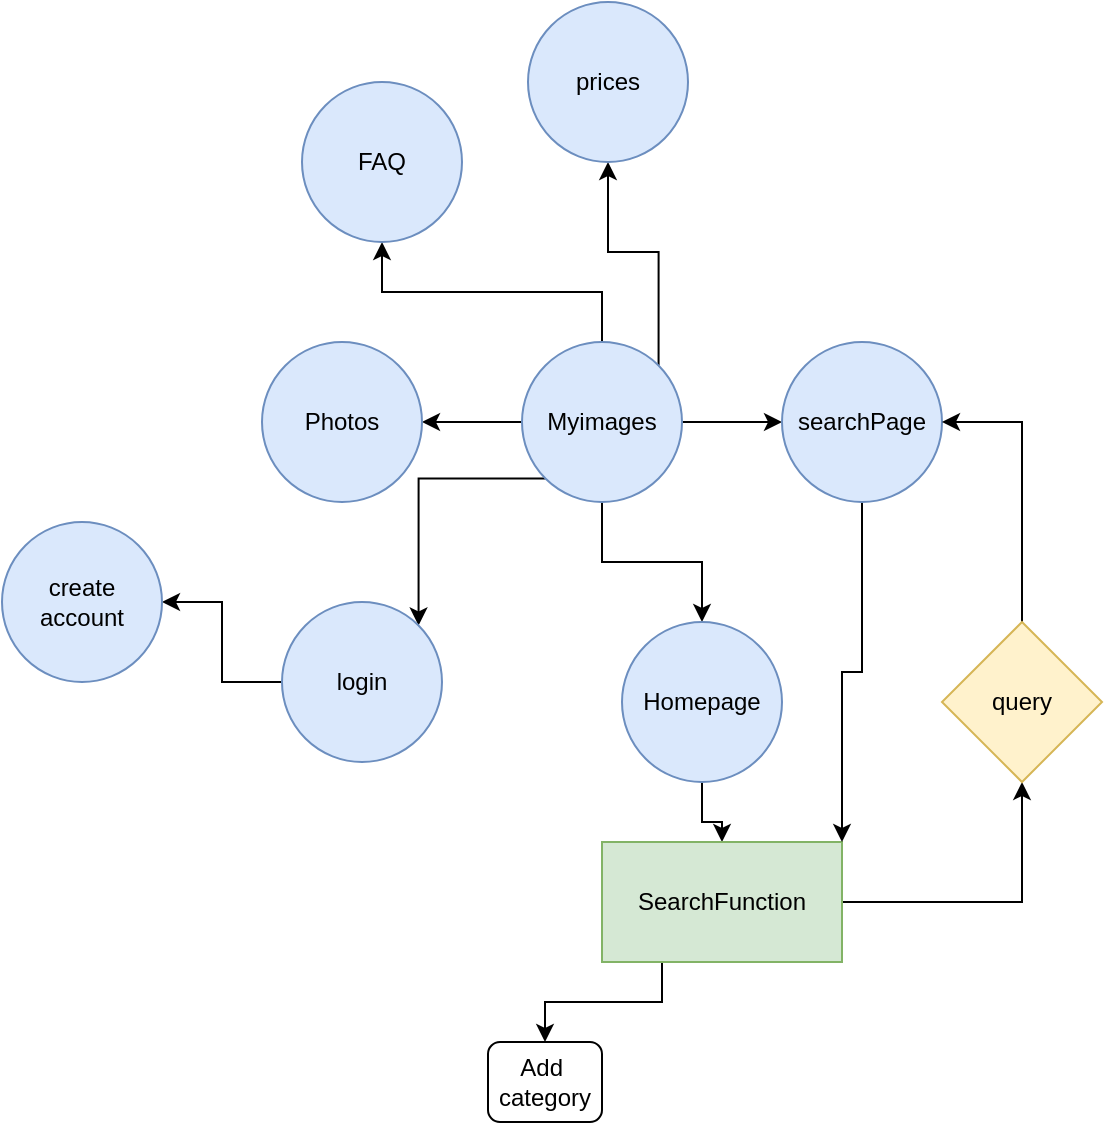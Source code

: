 <mxfile version="20.8.23" type="device"><diagram id="C5RBs43oDa-KdzZeNtuy" name="Page-1"><mxGraphModel dx="1366" dy="842" grid="1" gridSize="10" guides="1" tooltips="1" connect="1" arrows="1" fold="1" page="1" pageScale="1" pageWidth="827" pageHeight="1169" math="0" shadow="0"><root><mxCell id="WIyWlLk6GJQsqaUBKTNV-0"/><mxCell id="WIyWlLk6GJQsqaUBKTNV-1" parent="WIyWlLk6GJQsqaUBKTNV-0"/><mxCell id="9V5R1hQeDyndqyQhPnLN-3" style="edgeStyle=orthogonalEdgeStyle;rounded=0;orthogonalLoop=1;jettySize=auto;html=1;" edge="1" parent="WIyWlLk6GJQsqaUBKTNV-1" source="9V5R1hQeDyndqyQhPnLN-1" target="9V5R1hQeDyndqyQhPnLN-2"><mxGeometry relative="1" as="geometry"/></mxCell><mxCell id="9V5R1hQeDyndqyQhPnLN-8" style="edgeStyle=orthogonalEdgeStyle;rounded=0;orthogonalLoop=1;jettySize=auto;html=1;" edge="1" parent="WIyWlLk6GJQsqaUBKTNV-1" source="9V5R1hQeDyndqyQhPnLN-1" target="9V5R1hQeDyndqyQhPnLN-7"><mxGeometry relative="1" as="geometry"/></mxCell><mxCell id="9V5R1hQeDyndqyQhPnLN-11" style="edgeStyle=orthogonalEdgeStyle;rounded=0;orthogonalLoop=1;jettySize=auto;html=1;exitX=0;exitY=0.5;exitDx=0;exitDy=0;entryX=1;entryY=0.5;entryDx=0;entryDy=0;" edge="1" parent="WIyWlLk6GJQsqaUBKTNV-1" source="9V5R1hQeDyndqyQhPnLN-1" target="9V5R1hQeDyndqyQhPnLN-10"><mxGeometry relative="1" as="geometry"/></mxCell><mxCell id="9V5R1hQeDyndqyQhPnLN-14" style="edgeStyle=orthogonalEdgeStyle;rounded=0;orthogonalLoop=1;jettySize=auto;html=1;exitX=0.5;exitY=0;exitDx=0;exitDy=0;" edge="1" parent="WIyWlLk6GJQsqaUBKTNV-1" source="9V5R1hQeDyndqyQhPnLN-1" target="9V5R1hQeDyndqyQhPnLN-12"><mxGeometry relative="1" as="geometry"/></mxCell><mxCell id="9V5R1hQeDyndqyQhPnLN-18" style="edgeStyle=orthogonalEdgeStyle;rounded=0;orthogonalLoop=1;jettySize=auto;html=1;exitX=1;exitY=0;exitDx=0;exitDy=0;entryX=0.5;entryY=1;entryDx=0;entryDy=0;" edge="1" parent="WIyWlLk6GJQsqaUBKTNV-1" source="9V5R1hQeDyndqyQhPnLN-1" target="9V5R1hQeDyndqyQhPnLN-16"><mxGeometry relative="1" as="geometry"/></mxCell><mxCell id="9V5R1hQeDyndqyQhPnLN-21" style="edgeStyle=orthogonalEdgeStyle;rounded=0;orthogonalLoop=1;jettySize=auto;html=1;exitX=0;exitY=1;exitDx=0;exitDy=0;entryX=1;entryY=0;entryDx=0;entryDy=0;" edge="1" parent="WIyWlLk6GJQsqaUBKTNV-1" source="9V5R1hQeDyndqyQhPnLN-1" target="9V5R1hQeDyndqyQhPnLN-19"><mxGeometry relative="1" as="geometry"/></mxCell><mxCell id="9V5R1hQeDyndqyQhPnLN-1" value="Myimages" style="ellipse;whiteSpace=wrap;html=1;aspect=fixed;fillColor=#dae8fc;strokeColor=#6c8ebf;" vertex="1" parent="WIyWlLk6GJQsqaUBKTNV-1"><mxGeometry x="410" y="290" width="80" height="80" as="geometry"/></mxCell><mxCell id="9V5R1hQeDyndqyQhPnLN-13" style="edgeStyle=orthogonalEdgeStyle;rounded=0;orthogonalLoop=1;jettySize=auto;html=1;exitX=0.5;exitY=1;exitDx=0;exitDy=0;" edge="1" parent="WIyWlLk6GJQsqaUBKTNV-1" source="9V5R1hQeDyndqyQhPnLN-2" target="9V5R1hQeDyndqyQhPnLN-5"><mxGeometry relative="1" as="geometry"/></mxCell><mxCell id="9V5R1hQeDyndqyQhPnLN-2" value="Homepage" style="ellipse;whiteSpace=wrap;html=1;fillColor=#dae8fc;strokeColor=#6c8ebf;" vertex="1" parent="WIyWlLk6GJQsqaUBKTNV-1"><mxGeometry x="460" y="430" width="80" height="80" as="geometry"/></mxCell><mxCell id="9V5R1hQeDyndqyQhPnLN-25" style="edgeStyle=orthogonalEdgeStyle;rounded=0;orthogonalLoop=1;jettySize=auto;html=1;exitX=1;exitY=0.5;exitDx=0;exitDy=0;entryX=0.5;entryY=1;entryDx=0;entryDy=0;" edge="1" parent="WIyWlLk6GJQsqaUBKTNV-1" source="9V5R1hQeDyndqyQhPnLN-5" target="9V5R1hQeDyndqyQhPnLN-24"><mxGeometry relative="1" as="geometry"/></mxCell><mxCell id="9V5R1hQeDyndqyQhPnLN-31" style="edgeStyle=orthogonalEdgeStyle;rounded=0;orthogonalLoop=1;jettySize=auto;html=1;exitX=0.25;exitY=1;exitDx=0;exitDy=0;entryX=0.5;entryY=0;entryDx=0;entryDy=0;" edge="1" parent="WIyWlLk6GJQsqaUBKTNV-1" source="9V5R1hQeDyndqyQhPnLN-5" target="9V5R1hQeDyndqyQhPnLN-30"><mxGeometry relative="1" as="geometry"/></mxCell><mxCell id="9V5R1hQeDyndqyQhPnLN-5" value="SearchFunction" style="whiteSpace=wrap;html=1;fillColor=#d5e8d4;strokeColor=#82b366;" vertex="1" parent="WIyWlLk6GJQsqaUBKTNV-1"><mxGeometry x="450" y="540" width="120" height="60" as="geometry"/></mxCell><mxCell id="9V5R1hQeDyndqyQhPnLN-27" style="edgeStyle=orthogonalEdgeStyle;rounded=0;orthogonalLoop=1;jettySize=auto;html=1;exitX=0.5;exitY=1;exitDx=0;exitDy=0;entryX=1;entryY=0;entryDx=0;entryDy=0;" edge="1" parent="WIyWlLk6GJQsqaUBKTNV-1" source="9V5R1hQeDyndqyQhPnLN-7" target="9V5R1hQeDyndqyQhPnLN-5"><mxGeometry relative="1" as="geometry"/></mxCell><mxCell id="9V5R1hQeDyndqyQhPnLN-7" value="searchPage" style="ellipse;whiteSpace=wrap;html=1;aspect=fixed;fillColor=#dae8fc;strokeColor=#6c8ebf;" vertex="1" parent="WIyWlLk6GJQsqaUBKTNV-1"><mxGeometry x="540" y="290" width="80" height="80" as="geometry"/></mxCell><mxCell id="9V5R1hQeDyndqyQhPnLN-10" value="Photos" style="ellipse;whiteSpace=wrap;html=1;aspect=fixed;fillColor=#dae8fc;strokeColor=#6c8ebf;" vertex="1" parent="WIyWlLk6GJQsqaUBKTNV-1"><mxGeometry x="280" y="290" width="80" height="80" as="geometry"/></mxCell><mxCell id="9V5R1hQeDyndqyQhPnLN-12" value="FAQ" style="ellipse;whiteSpace=wrap;html=1;aspect=fixed;fillColor=#dae8fc;strokeColor=#6c8ebf;" vertex="1" parent="WIyWlLk6GJQsqaUBKTNV-1"><mxGeometry x="300" y="160" width="80" height="80" as="geometry"/></mxCell><mxCell id="9V5R1hQeDyndqyQhPnLN-16" value="prices" style="ellipse;whiteSpace=wrap;html=1;aspect=fixed;fillColor=#dae8fc;strokeColor=#6c8ebf;" vertex="1" parent="WIyWlLk6GJQsqaUBKTNV-1"><mxGeometry x="413" y="120" width="80" height="80" as="geometry"/></mxCell><mxCell id="9V5R1hQeDyndqyQhPnLN-23" style="edgeStyle=orthogonalEdgeStyle;rounded=0;orthogonalLoop=1;jettySize=auto;html=1;exitX=0;exitY=0.5;exitDx=0;exitDy=0;entryX=1;entryY=0.5;entryDx=0;entryDy=0;" edge="1" parent="WIyWlLk6GJQsqaUBKTNV-1" source="9V5R1hQeDyndqyQhPnLN-19" target="9V5R1hQeDyndqyQhPnLN-22"><mxGeometry relative="1" as="geometry"/></mxCell><mxCell id="9V5R1hQeDyndqyQhPnLN-19" value="login" style="ellipse;whiteSpace=wrap;html=1;aspect=fixed;fillColor=#dae8fc;strokeColor=#6c8ebf;" vertex="1" parent="WIyWlLk6GJQsqaUBKTNV-1"><mxGeometry x="290" y="420" width="80" height="80" as="geometry"/></mxCell><mxCell id="9V5R1hQeDyndqyQhPnLN-22" value="create&lt;br&gt;account" style="ellipse;whiteSpace=wrap;html=1;aspect=fixed;fillColor=#dae8fc;strokeColor=#6c8ebf;" vertex="1" parent="WIyWlLk6GJQsqaUBKTNV-1"><mxGeometry x="150" y="380" width="80" height="80" as="geometry"/></mxCell><mxCell id="9V5R1hQeDyndqyQhPnLN-26" style="edgeStyle=orthogonalEdgeStyle;rounded=0;orthogonalLoop=1;jettySize=auto;html=1;exitX=0.5;exitY=0;exitDx=0;exitDy=0;entryX=1;entryY=0.5;entryDx=0;entryDy=0;" edge="1" parent="WIyWlLk6GJQsqaUBKTNV-1" source="9V5R1hQeDyndqyQhPnLN-24" target="9V5R1hQeDyndqyQhPnLN-7"><mxGeometry relative="1" as="geometry"/></mxCell><mxCell id="9V5R1hQeDyndqyQhPnLN-24" value="query" style="rhombus;whiteSpace=wrap;html=1;fillColor=#fff2cc;strokeColor=#d6b656;" vertex="1" parent="WIyWlLk6GJQsqaUBKTNV-1"><mxGeometry x="620" y="430" width="80" height="80" as="geometry"/></mxCell><mxCell id="9V5R1hQeDyndqyQhPnLN-30" value="Add&amp;nbsp;&lt;br&gt;category" style="rounded=1;whiteSpace=wrap;html=1;" vertex="1" parent="WIyWlLk6GJQsqaUBKTNV-1"><mxGeometry x="393" y="640" width="57" height="40" as="geometry"/></mxCell></root></mxGraphModel></diagram></mxfile>